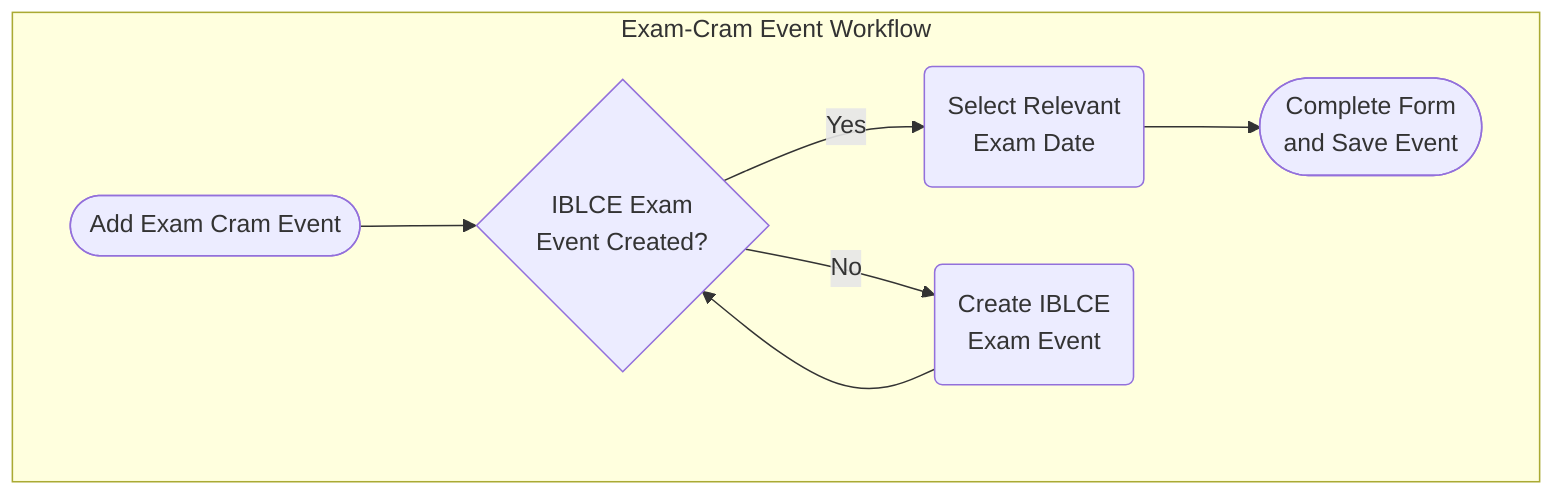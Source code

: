 flowchart LR
    subgraph Exam-Cram Event Workflow
        direction LR
        start([Add Exam Cram Event]) --> check{IBLCE Exam <br> Event Created?}
        check -->|Yes| select(Select Relevant <br> Exam Date)
        check -->|No| AddExamDate(Create IBLCE <br> Exam Event) --> check
        select --> complete([Complete Form<br>and Save Event])
    end